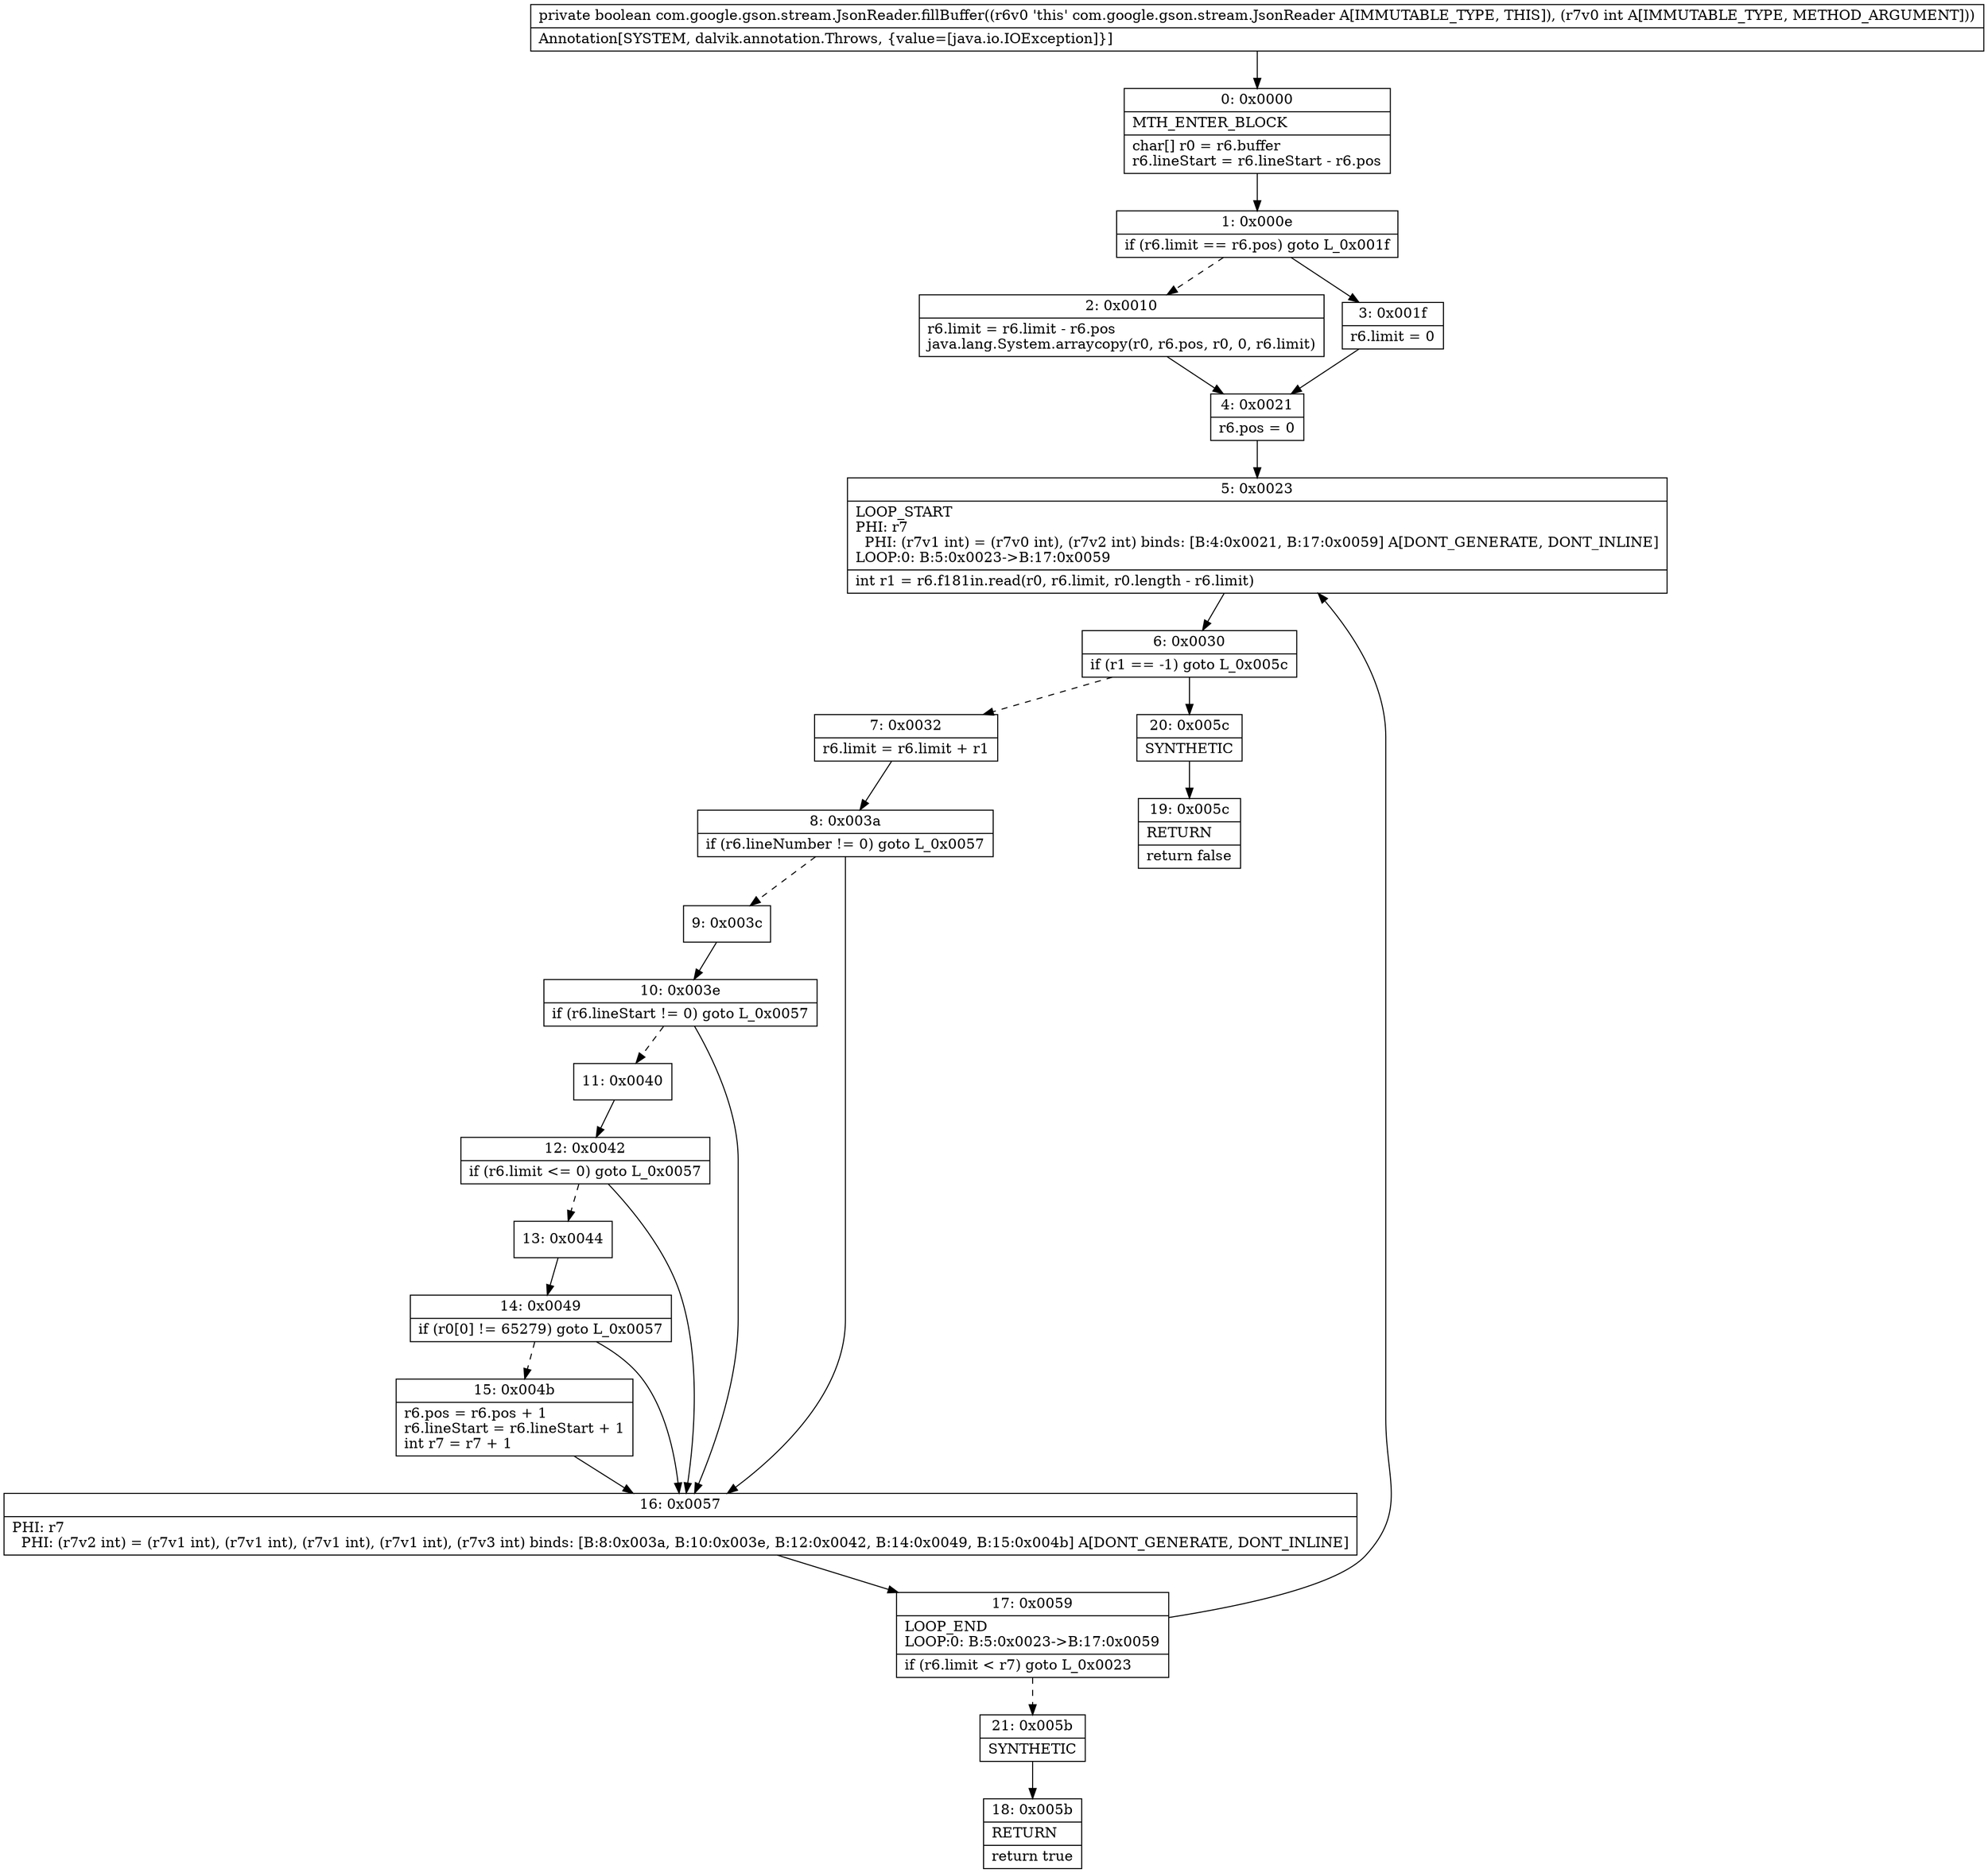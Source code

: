 digraph "CFG forcom.google.gson.stream.JsonReader.fillBuffer(I)Z" {
Node_0 [shape=record,label="{0\:\ 0x0000|MTH_ENTER_BLOCK\l|char[] r0 = r6.buffer\lr6.lineStart = r6.lineStart \- r6.pos\l}"];
Node_1 [shape=record,label="{1\:\ 0x000e|if (r6.limit == r6.pos) goto L_0x001f\l}"];
Node_2 [shape=record,label="{2\:\ 0x0010|r6.limit = r6.limit \- r6.pos\ljava.lang.System.arraycopy(r0, r6.pos, r0, 0, r6.limit)\l}"];
Node_3 [shape=record,label="{3\:\ 0x001f|r6.limit = 0\l}"];
Node_4 [shape=record,label="{4\:\ 0x0021|r6.pos = 0\l}"];
Node_5 [shape=record,label="{5\:\ 0x0023|LOOP_START\lPHI: r7 \l  PHI: (r7v1 int) = (r7v0 int), (r7v2 int) binds: [B:4:0x0021, B:17:0x0059] A[DONT_GENERATE, DONT_INLINE]\lLOOP:0: B:5:0x0023\-\>B:17:0x0059\l|int r1 = r6.f181in.read(r0, r6.limit, r0.length \- r6.limit)\l}"];
Node_6 [shape=record,label="{6\:\ 0x0030|if (r1 == \-1) goto L_0x005c\l}"];
Node_7 [shape=record,label="{7\:\ 0x0032|r6.limit = r6.limit + r1\l}"];
Node_8 [shape=record,label="{8\:\ 0x003a|if (r6.lineNumber != 0) goto L_0x0057\l}"];
Node_9 [shape=record,label="{9\:\ 0x003c}"];
Node_10 [shape=record,label="{10\:\ 0x003e|if (r6.lineStart != 0) goto L_0x0057\l}"];
Node_11 [shape=record,label="{11\:\ 0x0040}"];
Node_12 [shape=record,label="{12\:\ 0x0042|if (r6.limit \<= 0) goto L_0x0057\l}"];
Node_13 [shape=record,label="{13\:\ 0x0044}"];
Node_14 [shape=record,label="{14\:\ 0x0049|if (r0[0] != 65279) goto L_0x0057\l}"];
Node_15 [shape=record,label="{15\:\ 0x004b|r6.pos = r6.pos + 1\lr6.lineStart = r6.lineStart + 1\lint r7 = r7 + 1\l}"];
Node_16 [shape=record,label="{16\:\ 0x0057|PHI: r7 \l  PHI: (r7v2 int) = (r7v1 int), (r7v1 int), (r7v1 int), (r7v1 int), (r7v3 int) binds: [B:8:0x003a, B:10:0x003e, B:12:0x0042, B:14:0x0049, B:15:0x004b] A[DONT_GENERATE, DONT_INLINE]\l}"];
Node_17 [shape=record,label="{17\:\ 0x0059|LOOP_END\lLOOP:0: B:5:0x0023\-\>B:17:0x0059\l|if (r6.limit \< r7) goto L_0x0023\l}"];
Node_18 [shape=record,label="{18\:\ 0x005b|RETURN\l|return true\l}"];
Node_19 [shape=record,label="{19\:\ 0x005c|RETURN\l|return false\l}"];
Node_20 [shape=record,label="{20\:\ 0x005c|SYNTHETIC\l}"];
Node_21 [shape=record,label="{21\:\ 0x005b|SYNTHETIC\l}"];
MethodNode[shape=record,label="{private boolean com.google.gson.stream.JsonReader.fillBuffer((r6v0 'this' com.google.gson.stream.JsonReader A[IMMUTABLE_TYPE, THIS]), (r7v0 int A[IMMUTABLE_TYPE, METHOD_ARGUMENT]))  | Annotation[SYSTEM, dalvik.annotation.Throws, \{value=[java.io.IOException]\}]\l}"];
MethodNode -> Node_0;
Node_0 -> Node_1;
Node_1 -> Node_2[style=dashed];
Node_1 -> Node_3;
Node_2 -> Node_4;
Node_3 -> Node_4;
Node_4 -> Node_5;
Node_5 -> Node_6;
Node_6 -> Node_7[style=dashed];
Node_6 -> Node_20;
Node_7 -> Node_8;
Node_8 -> Node_9[style=dashed];
Node_8 -> Node_16;
Node_9 -> Node_10;
Node_10 -> Node_11[style=dashed];
Node_10 -> Node_16;
Node_11 -> Node_12;
Node_12 -> Node_13[style=dashed];
Node_12 -> Node_16;
Node_13 -> Node_14;
Node_14 -> Node_15[style=dashed];
Node_14 -> Node_16;
Node_15 -> Node_16;
Node_16 -> Node_17;
Node_17 -> Node_5;
Node_17 -> Node_21[style=dashed];
Node_20 -> Node_19;
Node_21 -> Node_18;
}

